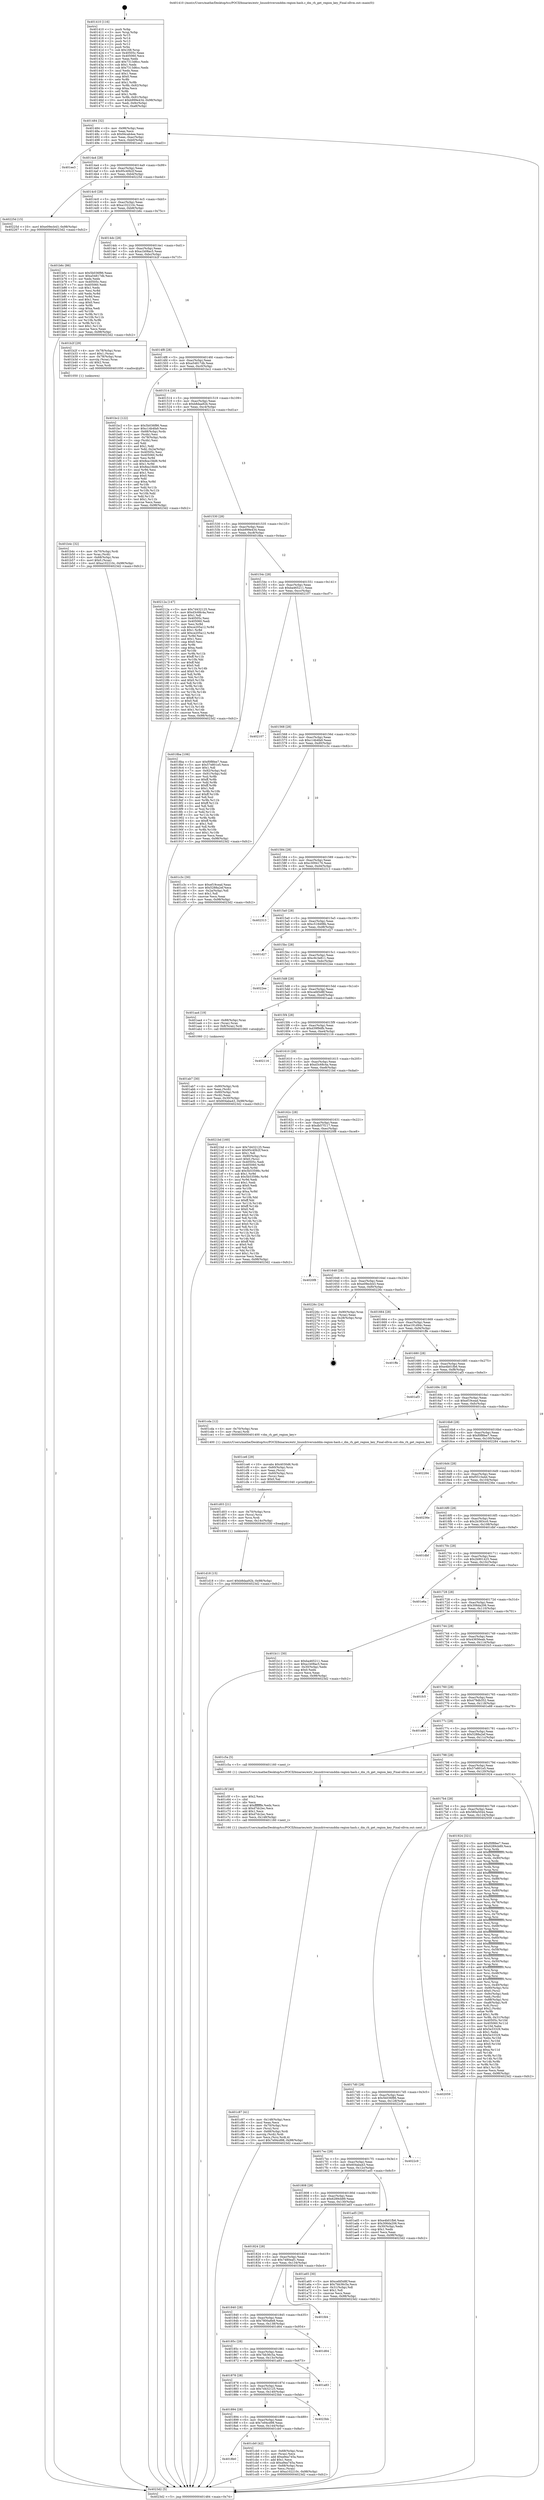 digraph "0x401410" {
  label = "0x401410 (/mnt/c/Users/mathe/Desktop/tcc/POCII/binaries/extr_linuxdriversmddm-region-hash.c_dm_rh_get_region_key_Final-ollvm.out::main(0))"
  labelloc = "t"
  node[shape=record]

  Entry [label="",width=0.3,height=0.3,shape=circle,fillcolor=black,style=filled]
  "0x401484" [label="{
     0x401484 [32]\l
     | [instrs]\l
     &nbsp;&nbsp;0x401484 \<+6\>: mov -0x98(%rbp),%eax\l
     &nbsp;&nbsp;0x40148a \<+2\>: mov %eax,%ecx\l
     &nbsp;&nbsp;0x40148c \<+6\>: sub $0x94cab4ee,%ecx\l
     &nbsp;&nbsp;0x401492 \<+6\>: mov %eax,-0xac(%rbp)\l
     &nbsp;&nbsp;0x401498 \<+6\>: mov %ecx,-0xb0(%rbp)\l
     &nbsp;&nbsp;0x40149e \<+6\>: je 0000000000401ee3 \<main+0xad3\>\l
  }"]
  "0x401ee3" [label="{
     0x401ee3\l
  }", style=dashed]
  "0x4014a4" [label="{
     0x4014a4 [28]\l
     | [instrs]\l
     &nbsp;&nbsp;0x4014a4 \<+5\>: jmp 00000000004014a9 \<main+0x99\>\l
     &nbsp;&nbsp;0x4014a9 \<+6\>: mov -0xac(%rbp),%eax\l
     &nbsp;&nbsp;0x4014af \<+5\>: sub $0x95c40b2f,%eax\l
     &nbsp;&nbsp;0x4014b4 \<+6\>: mov %eax,-0xb4(%rbp)\l
     &nbsp;&nbsp;0x4014ba \<+6\>: je 000000000040225d \<main+0xe4d\>\l
  }"]
  Exit [label="",width=0.3,height=0.3,shape=circle,fillcolor=black,style=filled,peripheries=2]
  "0x40225d" [label="{
     0x40225d [15]\l
     | [instrs]\l
     &nbsp;&nbsp;0x40225d \<+10\>: movl $0xe09ecb43,-0x98(%rbp)\l
     &nbsp;&nbsp;0x402267 \<+5\>: jmp 00000000004023d2 \<main+0xfc2\>\l
  }"]
  "0x4014c0" [label="{
     0x4014c0 [28]\l
     | [instrs]\l
     &nbsp;&nbsp;0x4014c0 \<+5\>: jmp 00000000004014c5 \<main+0xb5\>\l
     &nbsp;&nbsp;0x4014c5 \<+6\>: mov -0xac(%rbp),%eax\l
     &nbsp;&nbsp;0x4014cb \<+5\>: sub $0xa102210c,%eax\l
     &nbsp;&nbsp;0x4014d0 \<+6\>: mov %eax,-0xb8(%rbp)\l
     &nbsp;&nbsp;0x4014d6 \<+6\>: je 0000000000401b6c \<main+0x75c\>\l
  }"]
  "0x401d18" [label="{
     0x401d18 [15]\l
     | [instrs]\l
     &nbsp;&nbsp;0x401d18 \<+10\>: movl $0xb8daa92b,-0x98(%rbp)\l
     &nbsp;&nbsp;0x401d22 \<+5\>: jmp 00000000004023d2 \<main+0xfc2\>\l
  }"]
  "0x401b6c" [label="{
     0x401b6c [86]\l
     | [instrs]\l
     &nbsp;&nbsp;0x401b6c \<+5\>: mov $0x5b036f86,%eax\l
     &nbsp;&nbsp;0x401b71 \<+5\>: mov $0xa54817db,%ecx\l
     &nbsp;&nbsp;0x401b76 \<+2\>: xor %edx,%edx\l
     &nbsp;&nbsp;0x401b78 \<+7\>: mov 0x40505c,%esi\l
     &nbsp;&nbsp;0x401b7f \<+7\>: mov 0x405060,%edi\l
     &nbsp;&nbsp;0x401b86 \<+3\>: sub $0x1,%edx\l
     &nbsp;&nbsp;0x401b89 \<+3\>: mov %esi,%r8d\l
     &nbsp;&nbsp;0x401b8c \<+3\>: add %edx,%r8d\l
     &nbsp;&nbsp;0x401b8f \<+4\>: imul %r8d,%esi\l
     &nbsp;&nbsp;0x401b93 \<+3\>: and $0x1,%esi\l
     &nbsp;&nbsp;0x401b96 \<+3\>: cmp $0x0,%esi\l
     &nbsp;&nbsp;0x401b99 \<+4\>: sete %r9b\l
     &nbsp;&nbsp;0x401b9d \<+3\>: cmp $0xa,%edi\l
     &nbsp;&nbsp;0x401ba0 \<+4\>: setl %r10b\l
     &nbsp;&nbsp;0x401ba4 \<+3\>: mov %r9b,%r11b\l
     &nbsp;&nbsp;0x401ba7 \<+3\>: and %r10b,%r11b\l
     &nbsp;&nbsp;0x401baa \<+3\>: xor %r10b,%r9b\l
     &nbsp;&nbsp;0x401bad \<+3\>: or %r9b,%r11b\l
     &nbsp;&nbsp;0x401bb0 \<+4\>: test $0x1,%r11b\l
     &nbsp;&nbsp;0x401bb4 \<+3\>: cmovne %ecx,%eax\l
     &nbsp;&nbsp;0x401bb7 \<+6\>: mov %eax,-0x98(%rbp)\l
     &nbsp;&nbsp;0x401bbd \<+5\>: jmp 00000000004023d2 \<main+0xfc2\>\l
  }"]
  "0x4014dc" [label="{
     0x4014dc [28]\l
     | [instrs]\l
     &nbsp;&nbsp;0x4014dc \<+5\>: jmp 00000000004014e1 \<main+0xd1\>\l
     &nbsp;&nbsp;0x4014e1 \<+6\>: mov -0xac(%rbp),%eax\l
     &nbsp;&nbsp;0x4014e7 \<+5\>: sub $0xa1b08ac5,%eax\l
     &nbsp;&nbsp;0x4014ec \<+6\>: mov %eax,-0xbc(%rbp)\l
     &nbsp;&nbsp;0x4014f2 \<+6\>: je 0000000000401b2f \<main+0x71f\>\l
  }"]
  "0x401d03" [label="{
     0x401d03 [21]\l
     | [instrs]\l
     &nbsp;&nbsp;0x401d03 \<+4\>: mov -0x70(%rbp),%rcx\l
     &nbsp;&nbsp;0x401d07 \<+3\>: mov (%rcx),%rcx\l
     &nbsp;&nbsp;0x401d0a \<+3\>: mov %rcx,%rdi\l
     &nbsp;&nbsp;0x401d0d \<+6\>: mov %eax,-0x14c(%rbp)\l
     &nbsp;&nbsp;0x401d13 \<+5\>: call 0000000000401030 \<free@plt\>\l
     | [calls]\l
     &nbsp;&nbsp;0x401030 \{1\} (unknown)\l
  }"]
  "0x401b2f" [label="{
     0x401b2f [29]\l
     | [instrs]\l
     &nbsp;&nbsp;0x401b2f \<+4\>: mov -0x78(%rbp),%rax\l
     &nbsp;&nbsp;0x401b33 \<+6\>: movl $0x1,(%rax)\l
     &nbsp;&nbsp;0x401b39 \<+4\>: mov -0x78(%rbp),%rax\l
     &nbsp;&nbsp;0x401b3d \<+3\>: movslq (%rax),%rax\l
     &nbsp;&nbsp;0x401b40 \<+4\>: shl $0x2,%rax\l
     &nbsp;&nbsp;0x401b44 \<+3\>: mov %rax,%rdi\l
     &nbsp;&nbsp;0x401b47 \<+5\>: call 0000000000401050 \<malloc@plt\>\l
     | [calls]\l
     &nbsp;&nbsp;0x401050 \{1\} (unknown)\l
  }"]
  "0x4014f8" [label="{
     0x4014f8 [28]\l
     | [instrs]\l
     &nbsp;&nbsp;0x4014f8 \<+5\>: jmp 00000000004014fd \<main+0xed\>\l
     &nbsp;&nbsp;0x4014fd \<+6\>: mov -0xac(%rbp),%eax\l
     &nbsp;&nbsp;0x401503 \<+5\>: sub $0xa54817db,%eax\l
     &nbsp;&nbsp;0x401508 \<+6\>: mov %eax,-0xc0(%rbp)\l
     &nbsp;&nbsp;0x40150e \<+6\>: je 0000000000401bc2 \<main+0x7b2\>\l
  }"]
  "0x401ce6" [label="{
     0x401ce6 [29]\l
     | [instrs]\l
     &nbsp;&nbsp;0x401ce6 \<+10\>: movabs $0x4030d6,%rdi\l
     &nbsp;&nbsp;0x401cf0 \<+4\>: mov -0x60(%rbp),%rcx\l
     &nbsp;&nbsp;0x401cf4 \<+2\>: mov %eax,(%rcx)\l
     &nbsp;&nbsp;0x401cf6 \<+4\>: mov -0x60(%rbp),%rcx\l
     &nbsp;&nbsp;0x401cfa \<+2\>: mov (%rcx),%esi\l
     &nbsp;&nbsp;0x401cfc \<+2\>: mov $0x0,%al\l
     &nbsp;&nbsp;0x401cfe \<+5\>: call 0000000000401040 \<printf@plt\>\l
     | [calls]\l
     &nbsp;&nbsp;0x401040 \{1\} (unknown)\l
  }"]
  "0x401bc2" [label="{
     0x401bc2 [122]\l
     | [instrs]\l
     &nbsp;&nbsp;0x401bc2 \<+5\>: mov $0x5b036f86,%eax\l
     &nbsp;&nbsp;0x401bc7 \<+5\>: mov $0xc14b4fa9,%ecx\l
     &nbsp;&nbsp;0x401bcc \<+4\>: mov -0x68(%rbp),%rdx\l
     &nbsp;&nbsp;0x401bd0 \<+2\>: mov (%rdx),%esi\l
     &nbsp;&nbsp;0x401bd2 \<+4\>: mov -0x78(%rbp),%rdx\l
     &nbsp;&nbsp;0x401bd6 \<+2\>: cmp (%rdx),%esi\l
     &nbsp;&nbsp;0x401bd8 \<+4\>: setl %dil\l
     &nbsp;&nbsp;0x401bdc \<+4\>: and $0x1,%dil\l
     &nbsp;&nbsp;0x401be0 \<+4\>: mov %dil,-0x2a(%rbp)\l
     &nbsp;&nbsp;0x401be4 \<+7\>: mov 0x40505c,%esi\l
     &nbsp;&nbsp;0x401beb \<+8\>: mov 0x405060,%r8d\l
     &nbsp;&nbsp;0x401bf3 \<+3\>: mov %esi,%r9d\l
     &nbsp;&nbsp;0x401bf6 \<+7\>: add $0x8ea1fdd8,%r9d\l
     &nbsp;&nbsp;0x401bfd \<+4\>: sub $0x1,%r9d\l
     &nbsp;&nbsp;0x401c01 \<+7\>: sub $0x8ea1fdd8,%r9d\l
     &nbsp;&nbsp;0x401c08 \<+4\>: imul %r9d,%esi\l
     &nbsp;&nbsp;0x401c0c \<+3\>: and $0x1,%esi\l
     &nbsp;&nbsp;0x401c0f \<+3\>: cmp $0x0,%esi\l
     &nbsp;&nbsp;0x401c12 \<+4\>: sete %dil\l
     &nbsp;&nbsp;0x401c16 \<+4\>: cmp $0xa,%r8d\l
     &nbsp;&nbsp;0x401c1a \<+4\>: setl %r10b\l
     &nbsp;&nbsp;0x401c1e \<+3\>: mov %dil,%r11b\l
     &nbsp;&nbsp;0x401c21 \<+3\>: and %r10b,%r11b\l
     &nbsp;&nbsp;0x401c24 \<+3\>: xor %r10b,%dil\l
     &nbsp;&nbsp;0x401c27 \<+3\>: or %dil,%r11b\l
     &nbsp;&nbsp;0x401c2a \<+4\>: test $0x1,%r11b\l
     &nbsp;&nbsp;0x401c2e \<+3\>: cmovne %ecx,%eax\l
     &nbsp;&nbsp;0x401c31 \<+6\>: mov %eax,-0x98(%rbp)\l
     &nbsp;&nbsp;0x401c37 \<+5\>: jmp 00000000004023d2 \<main+0xfc2\>\l
  }"]
  "0x401514" [label="{
     0x401514 [28]\l
     | [instrs]\l
     &nbsp;&nbsp;0x401514 \<+5\>: jmp 0000000000401519 \<main+0x109\>\l
     &nbsp;&nbsp;0x401519 \<+6\>: mov -0xac(%rbp),%eax\l
     &nbsp;&nbsp;0x40151f \<+5\>: sub $0xb8daa92b,%eax\l
     &nbsp;&nbsp;0x401524 \<+6\>: mov %eax,-0xc4(%rbp)\l
     &nbsp;&nbsp;0x40152a \<+6\>: je 000000000040212a \<main+0xd1a\>\l
  }"]
  "0x4018b0" [label="{
     0x4018b0\l
  }", style=dashed]
  "0x40212a" [label="{
     0x40212a [147]\l
     | [instrs]\l
     &nbsp;&nbsp;0x40212a \<+5\>: mov $0x7d432125,%eax\l
     &nbsp;&nbsp;0x40212f \<+5\>: mov $0xd3c68c4a,%ecx\l
     &nbsp;&nbsp;0x402134 \<+2\>: mov $0x1,%dl\l
     &nbsp;&nbsp;0x402136 \<+7\>: mov 0x40505c,%esi\l
     &nbsp;&nbsp;0x40213d \<+7\>: mov 0x405060,%edi\l
     &nbsp;&nbsp;0x402144 \<+3\>: mov %esi,%r8d\l
     &nbsp;&nbsp;0x402147 \<+7\>: sub $0xce205a12,%r8d\l
     &nbsp;&nbsp;0x40214e \<+4\>: sub $0x1,%r8d\l
     &nbsp;&nbsp;0x402152 \<+7\>: add $0xce205a12,%r8d\l
     &nbsp;&nbsp;0x402159 \<+4\>: imul %r8d,%esi\l
     &nbsp;&nbsp;0x40215d \<+3\>: and $0x1,%esi\l
     &nbsp;&nbsp;0x402160 \<+3\>: cmp $0x0,%esi\l
     &nbsp;&nbsp;0x402163 \<+4\>: sete %r9b\l
     &nbsp;&nbsp;0x402167 \<+3\>: cmp $0xa,%edi\l
     &nbsp;&nbsp;0x40216a \<+4\>: setl %r10b\l
     &nbsp;&nbsp;0x40216e \<+3\>: mov %r9b,%r11b\l
     &nbsp;&nbsp;0x402171 \<+4\>: xor $0xff,%r11b\l
     &nbsp;&nbsp;0x402175 \<+3\>: mov %r10b,%bl\l
     &nbsp;&nbsp;0x402178 \<+3\>: xor $0xff,%bl\l
     &nbsp;&nbsp;0x40217b \<+3\>: xor $0x0,%dl\l
     &nbsp;&nbsp;0x40217e \<+3\>: mov %r11b,%r14b\l
     &nbsp;&nbsp;0x402181 \<+4\>: and $0x0,%r14b\l
     &nbsp;&nbsp;0x402185 \<+3\>: and %dl,%r9b\l
     &nbsp;&nbsp;0x402188 \<+3\>: mov %bl,%r15b\l
     &nbsp;&nbsp;0x40218b \<+4\>: and $0x0,%r15b\l
     &nbsp;&nbsp;0x40218f \<+3\>: and %dl,%r10b\l
     &nbsp;&nbsp;0x402192 \<+3\>: or %r9b,%r14b\l
     &nbsp;&nbsp;0x402195 \<+3\>: or %r10b,%r15b\l
     &nbsp;&nbsp;0x402198 \<+3\>: xor %r15b,%r14b\l
     &nbsp;&nbsp;0x40219b \<+3\>: or %bl,%r11b\l
     &nbsp;&nbsp;0x40219e \<+4\>: xor $0xff,%r11b\l
     &nbsp;&nbsp;0x4021a2 \<+3\>: or $0x0,%dl\l
     &nbsp;&nbsp;0x4021a5 \<+3\>: and %dl,%r11b\l
     &nbsp;&nbsp;0x4021a8 \<+3\>: or %r11b,%r14b\l
     &nbsp;&nbsp;0x4021ab \<+4\>: test $0x1,%r14b\l
     &nbsp;&nbsp;0x4021af \<+3\>: cmovne %ecx,%eax\l
     &nbsp;&nbsp;0x4021b2 \<+6\>: mov %eax,-0x98(%rbp)\l
     &nbsp;&nbsp;0x4021b8 \<+5\>: jmp 00000000004023d2 \<main+0xfc2\>\l
  }"]
  "0x401530" [label="{
     0x401530 [28]\l
     | [instrs]\l
     &nbsp;&nbsp;0x401530 \<+5\>: jmp 0000000000401535 \<main+0x125\>\l
     &nbsp;&nbsp;0x401535 \<+6\>: mov -0xac(%rbp),%eax\l
     &nbsp;&nbsp;0x40153b \<+5\>: sub $0xb999e434,%eax\l
     &nbsp;&nbsp;0x401540 \<+6\>: mov %eax,-0xc8(%rbp)\l
     &nbsp;&nbsp;0x401546 \<+6\>: je 00000000004018ba \<main+0x4aa\>\l
  }"]
  "0x401cb0" [label="{
     0x401cb0 [42]\l
     | [instrs]\l
     &nbsp;&nbsp;0x401cb0 \<+4\>: mov -0x68(%rbp),%rax\l
     &nbsp;&nbsp;0x401cb4 \<+2\>: mov (%rax),%ecx\l
     &nbsp;&nbsp;0x401cb6 \<+6\>: add $0xa9ea745a,%ecx\l
     &nbsp;&nbsp;0x401cbc \<+3\>: add $0x1,%ecx\l
     &nbsp;&nbsp;0x401cbf \<+6\>: sub $0xa9ea745a,%ecx\l
     &nbsp;&nbsp;0x401cc5 \<+4\>: mov -0x68(%rbp),%rax\l
     &nbsp;&nbsp;0x401cc9 \<+2\>: mov %ecx,(%rax)\l
     &nbsp;&nbsp;0x401ccb \<+10\>: movl $0xa102210c,-0x98(%rbp)\l
     &nbsp;&nbsp;0x401cd5 \<+5\>: jmp 00000000004023d2 \<main+0xfc2\>\l
  }"]
  "0x4018ba" [label="{
     0x4018ba [106]\l
     | [instrs]\l
     &nbsp;&nbsp;0x4018ba \<+5\>: mov $0xf0f8fee7,%eax\l
     &nbsp;&nbsp;0x4018bf \<+5\>: mov $0x57e801e5,%ecx\l
     &nbsp;&nbsp;0x4018c4 \<+2\>: mov $0x1,%dl\l
     &nbsp;&nbsp;0x4018c6 \<+7\>: mov -0x92(%rbp),%sil\l
     &nbsp;&nbsp;0x4018cd \<+7\>: mov -0x91(%rbp),%dil\l
     &nbsp;&nbsp;0x4018d4 \<+3\>: mov %sil,%r8b\l
     &nbsp;&nbsp;0x4018d7 \<+4\>: xor $0xff,%r8b\l
     &nbsp;&nbsp;0x4018db \<+3\>: mov %dil,%r9b\l
     &nbsp;&nbsp;0x4018de \<+4\>: xor $0xff,%r9b\l
     &nbsp;&nbsp;0x4018e2 \<+3\>: xor $0x1,%dl\l
     &nbsp;&nbsp;0x4018e5 \<+3\>: mov %r8b,%r10b\l
     &nbsp;&nbsp;0x4018e8 \<+4\>: and $0xff,%r10b\l
     &nbsp;&nbsp;0x4018ec \<+3\>: and %dl,%sil\l
     &nbsp;&nbsp;0x4018ef \<+3\>: mov %r9b,%r11b\l
     &nbsp;&nbsp;0x4018f2 \<+4\>: and $0xff,%r11b\l
     &nbsp;&nbsp;0x4018f6 \<+3\>: and %dl,%dil\l
     &nbsp;&nbsp;0x4018f9 \<+3\>: or %sil,%r10b\l
     &nbsp;&nbsp;0x4018fc \<+3\>: or %dil,%r11b\l
     &nbsp;&nbsp;0x4018ff \<+3\>: xor %r11b,%r10b\l
     &nbsp;&nbsp;0x401902 \<+3\>: or %r9b,%r8b\l
     &nbsp;&nbsp;0x401905 \<+4\>: xor $0xff,%r8b\l
     &nbsp;&nbsp;0x401909 \<+3\>: or $0x1,%dl\l
     &nbsp;&nbsp;0x40190c \<+3\>: and %dl,%r8b\l
     &nbsp;&nbsp;0x40190f \<+3\>: or %r8b,%r10b\l
     &nbsp;&nbsp;0x401912 \<+4\>: test $0x1,%r10b\l
     &nbsp;&nbsp;0x401916 \<+3\>: cmovne %ecx,%eax\l
     &nbsp;&nbsp;0x401919 \<+6\>: mov %eax,-0x98(%rbp)\l
     &nbsp;&nbsp;0x40191f \<+5\>: jmp 00000000004023d2 \<main+0xfc2\>\l
  }"]
  "0x40154c" [label="{
     0x40154c [28]\l
     | [instrs]\l
     &nbsp;&nbsp;0x40154c \<+5\>: jmp 0000000000401551 \<main+0x141\>\l
     &nbsp;&nbsp;0x401551 \<+6\>: mov -0xac(%rbp),%eax\l
     &nbsp;&nbsp;0x401557 \<+5\>: sub $0xba465211,%eax\l
     &nbsp;&nbsp;0x40155c \<+6\>: mov %eax,-0xcc(%rbp)\l
     &nbsp;&nbsp;0x401562 \<+6\>: je 0000000000402107 \<main+0xcf7\>\l
  }"]
  "0x4023d2" [label="{
     0x4023d2 [5]\l
     | [instrs]\l
     &nbsp;&nbsp;0x4023d2 \<+5\>: jmp 0000000000401484 \<main+0x74\>\l
  }"]
  "0x401410" [label="{
     0x401410 [116]\l
     | [instrs]\l
     &nbsp;&nbsp;0x401410 \<+1\>: push %rbp\l
     &nbsp;&nbsp;0x401411 \<+3\>: mov %rsp,%rbp\l
     &nbsp;&nbsp;0x401414 \<+2\>: push %r15\l
     &nbsp;&nbsp;0x401416 \<+2\>: push %r14\l
     &nbsp;&nbsp;0x401418 \<+2\>: push %r13\l
     &nbsp;&nbsp;0x40141a \<+2\>: push %r12\l
     &nbsp;&nbsp;0x40141c \<+1\>: push %rbx\l
     &nbsp;&nbsp;0x40141d \<+7\>: sub $0x168,%rsp\l
     &nbsp;&nbsp;0x401424 \<+7\>: mov 0x40505c,%eax\l
     &nbsp;&nbsp;0x40142b \<+7\>: mov 0x405060,%ecx\l
     &nbsp;&nbsp;0x401432 \<+2\>: mov %eax,%edx\l
     &nbsp;&nbsp;0x401434 \<+6\>: add $0x7313d6cc,%edx\l
     &nbsp;&nbsp;0x40143a \<+3\>: sub $0x1,%edx\l
     &nbsp;&nbsp;0x40143d \<+6\>: sub $0x7313d6cc,%edx\l
     &nbsp;&nbsp;0x401443 \<+3\>: imul %edx,%eax\l
     &nbsp;&nbsp;0x401446 \<+3\>: and $0x1,%eax\l
     &nbsp;&nbsp;0x401449 \<+3\>: cmp $0x0,%eax\l
     &nbsp;&nbsp;0x40144c \<+4\>: sete %r8b\l
     &nbsp;&nbsp;0x401450 \<+4\>: and $0x1,%r8b\l
     &nbsp;&nbsp;0x401454 \<+7\>: mov %r8b,-0x92(%rbp)\l
     &nbsp;&nbsp;0x40145b \<+3\>: cmp $0xa,%ecx\l
     &nbsp;&nbsp;0x40145e \<+4\>: setl %r8b\l
     &nbsp;&nbsp;0x401462 \<+4\>: and $0x1,%r8b\l
     &nbsp;&nbsp;0x401466 \<+7\>: mov %r8b,-0x91(%rbp)\l
     &nbsp;&nbsp;0x40146d \<+10\>: movl $0xb999e434,-0x98(%rbp)\l
     &nbsp;&nbsp;0x401477 \<+6\>: mov %edi,-0x9c(%rbp)\l
     &nbsp;&nbsp;0x40147d \<+7\>: mov %rsi,-0xa8(%rbp)\l
  }"]
  "0x401894" [label="{
     0x401894 [28]\l
     | [instrs]\l
     &nbsp;&nbsp;0x401894 \<+5\>: jmp 0000000000401899 \<main+0x489\>\l
     &nbsp;&nbsp;0x401899 \<+6\>: mov -0xac(%rbp),%eax\l
     &nbsp;&nbsp;0x40189f \<+5\>: sub $0x7e94cd98,%eax\l
     &nbsp;&nbsp;0x4018a4 \<+6\>: mov %eax,-0x144(%rbp)\l
     &nbsp;&nbsp;0x4018aa \<+6\>: je 0000000000401cb0 \<main+0x8a0\>\l
  }"]
  "0x402107" [label="{
     0x402107\l
  }", style=dashed]
  "0x401568" [label="{
     0x401568 [28]\l
     | [instrs]\l
     &nbsp;&nbsp;0x401568 \<+5\>: jmp 000000000040156d \<main+0x15d\>\l
     &nbsp;&nbsp;0x40156d \<+6\>: mov -0xac(%rbp),%eax\l
     &nbsp;&nbsp;0x401573 \<+5\>: sub $0xc14b4fa9,%eax\l
     &nbsp;&nbsp;0x401578 \<+6\>: mov %eax,-0xd0(%rbp)\l
     &nbsp;&nbsp;0x40157e \<+6\>: je 0000000000401c3c \<main+0x82c\>\l
  }"]
  "0x4023bb" [label="{
     0x4023bb\l
  }", style=dashed]
  "0x401c3c" [label="{
     0x401c3c [30]\l
     | [instrs]\l
     &nbsp;&nbsp;0x401c3c \<+5\>: mov $0xef19cead,%eax\l
     &nbsp;&nbsp;0x401c41 \<+5\>: mov $0x5288a2ef,%ecx\l
     &nbsp;&nbsp;0x401c46 \<+3\>: mov -0x2a(%rbp),%dl\l
     &nbsp;&nbsp;0x401c49 \<+3\>: test $0x1,%dl\l
     &nbsp;&nbsp;0x401c4c \<+3\>: cmovne %ecx,%eax\l
     &nbsp;&nbsp;0x401c4f \<+6\>: mov %eax,-0x98(%rbp)\l
     &nbsp;&nbsp;0x401c55 \<+5\>: jmp 00000000004023d2 \<main+0xfc2\>\l
  }"]
  "0x401584" [label="{
     0x401584 [28]\l
     | [instrs]\l
     &nbsp;&nbsp;0x401584 \<+5\>: jmp 0000000000401589 \<main+0x179\>\l
     &nbsp;&nbsp;0x401589 \<+6\>: mov -0xac(%rbp),%eax\l
     &nbsp;&nbsp;0x40158f \<+5\>: sub $0xc3094176,%eax\l
     &nbsp;&nbsp;0x401594 \<+6\>: mov %eax,-0xd4(%rbp)\l
     &nbsp;&nbsp;0x40159a \<+6\>: je 0000000000402313 \<main+0xf03\>\l
  }"]
  "0x401878" [label="{
     0x401878 [28]\l
     | [instrs]\l
     &nbsp;&nbsp;0x401878 \<+5\>: jmp 000000000040187d \<main+0x46d\>\l
     &nbsp;&nbsp;0x40187d \<+6\>: mov -0xac(%rbp),%eax\l
     &nbsp;&nbsp;0x401883 \<+5\>: sub $0x7d432125,%eax\l
     &nbsp;&nbsp;0x401888 \<+6\>: mov %eax,-0x140(%rbp)\l
     &nbsp;&nbsp;0x40188e \<+6\>: je 00000000004023bb \<main+0xfab\>\l
  }"]
  "0x402313" [label="{
     0x402313\l
  }", style=dashed]
  "0x4015a0" [label="{
     0x4015a0 [28]\l
     | [instrs]\l
     &nbsp;&nbsp;0x4015a0 \<+5\>: jmp 00000000004015a5 \<main+0x195\>\l
     &nbsp;&nbsp;0x4015a5 \<+6\>: mov -0xac(%rbp),%eax\l
     &nbsp;&nbsp;0x4015ab \<+5\>: sub $0xc518498b,%eax\l
     &nbsp;&nbsp;0x4015b0 \<+6\>: mov %eax,-0xd8(%rbp)\l
     &nbsp;&nbsp;0x4015b6 \<+6\>: je 0000000000401d27 \<main+0x917\>\l
  }"]
  "0x401a83" [label="{
     0x401a83\l
  }", style=dashed]
  "0x401d27" [label="{
     0x401d27\l
  }", style=dashed]
  "0x4015bc" [label="{
     0x4015bc [28]\l
     | [instrs]\l
     &nbsp;&nbsp;0x4015bc \<+5\>: jmp 00000000004015c1 \<main+0x1b1\>\l
     &nbsp;&nbsp;0x4015c1 \<+6\>: mov -0xac(%rbp),%eax\l
     &nbsp;&nbsp;0x4015c7 \<+5\>: sub $0xc9c3e811,%eax\l
     &nbsp;&nbsp;0x4015cc \<+6\>: mov %eax,-0xdc(%rbp)\l
     &nbsp;&nbsp;0x4015d2 \<+6\>: je 00000000004022ee \<main+0xede\>\l
  }"]
  "0x40185c" [label="{
     0x40185c [28]\l
     | [instrs]\l
     &nbsp;&nbsp;0x40185c \<+5\>: jmp 0000000000401861 \<main+0x451\>\l
     &nbsp;&nbsp;0x401861 \<+6\>: mov -0xac(%rbp),%eax\l
     &nbsp;&nbsp;0x401867 \<+5\>: sub $0x7bb36c5a,%eax\l
     &nbsp;&nbsp;0x40186c \<+6\>: mov %eax,-0x13c(%rbp)\l
     &nbsp;&nbsp;0x401872 \<+6\>: je 0000000000401a83 \<main+0x673\>\l
  }"]
  "0x4022ee" [label="{
     0x4022ee\l
  }", style=dashed]
  "0x4015d8" [label="{
     0x4015d8 [28]\l
     | [instrs]\l
     &nbsp;&nbsp;0x4015d8 \<+5\>: jmp 00000000004015dd \<main+0x1cd\>\l
     &nbsp;&nbsp;0x4015dd \<+6\>: mov -0xac(%rbp),%eax\l
     &nbsp;&nbsp;0x4015e3 \<+5\>: sub $0xcefd5d8f,%eax\l
     &nbsp;&nbsp;0x4015e8 \<+6\>: mov %eax,-0xe0(%rbp)\l
     &nbsp;&nbsp;0x4015ee \<+6\>: je 0000000000401aa4 \<main+0x694\>\l
  }"]
  "0x401d64" [label="{
     0x401d64\l
  }", style=dashed]
  "0x401aa4" [label="{
     0x401aa4 [19]\l
     | [instrs]\l
     &nbsp;&nbsp;0x401aa4 \<+7\>: mov -0x88(%rbp),%rax\l
     &nbsp;&nbsp;0x401aab \<+3\>: mov (%rax),%rax\l
     &nbsp;&nbsp;0x401aae \<+4\>: mov 0x8(%rax),%rdi\l
     &nbsp;&nbsp;0x401ab2 \<+5\>: call 0000000000401060 \<atoi@plt\>\l
     | [calls]\l
     &nbsp;&nbsp;0x401060 \{1\} (unknown)\l
  }"]
  "0x4015f4" [label="{
     0x4015f4 [28]\l
     | [instrs]\l
     &nbsp;&nbsp;0x4015f4 \<+5\>: jmp 00000000004015f9 \<main+0x1e9\>\l
     &nbsp;&nbsp;0x4015f9 \<+6\>: mov -0xac(%rbp),%eax\l
     &nbsp;&nbsp;0x4015ff \<+5\>: sub $0xd39f9dfb,%eax\l
     &nbsp;&nbsp;0x401604 \<+6\>: mov %eax,-0xe4(%rbp)\l
     &nbsp;&nbsp;0x40160a \<+6\>: je 0000000000402116 \<main+0xd06\>\l
  }"]
  "0x401840" [label="{
     0x401840 [28]\l
     | [instrs]\l
     &nbsp;&nbsp;0x401840 \<+5\>: jmp 0000000000401845 \<main+0x435\>\l
     &nbsp;&nbsp;0x401845 \<+6\>: mov -0xac(%rbp),%eax\l
     &nbsp;&nbsp;0x40184b \<+5\>: sub $0x7800a8e8,%eax\l
     &nbsp;&nbsp;0x401850 \<+6\>: mov %eax,-0x138(%rbp)\l
     &nbsp;&nbsp;0x401856 \<+6\>: je 0000000000401d64 \<main+0x954\>\l
  }"]
  "0x402116" [label="{
     0x402116\l
  }", style=dashed]
  "0x401610" [label="{
     0x401610 [28]\l
     | [instrs]\l
     &nbsp;&nbsp;0x401610 \<+5\>: jmp 0000000000401615 \<main+0x205\>\l
     &nbsp;&nbsp;0x401615 \<+6\>: mov -0xac(%rbp),%eax\l
     &nbsp;&nbsp;0x40161b \<+5\>: sub $0xd3c68c4a,%eax\l
     &nbsp;&nbsp;0x401620 \<+6\>: mov %eax,-0xe8(%rbp)\l
     &nbsp;&nbsp;0x401626 \<+6\>: je 00000000004021bd \<main+0xdad\>\l
  }"]
  "0x401fd4" [label="{
     0x401fd4\l
  }", style=dashed]
  "0x4021bd" [label="{
     0x4021bd [160]\l
     | [instrs]\l
     &nbsp;&nbsp;0x4021bd \<+5\>: mov $0x7d432125,%eax\l
     &nbsp;&nbsp;0x4021c2 \<+5\>: mov $0x95c40b2f,%ecx\l
     &nbsp;&nbsp;0x4021c7 \<+2\>: mov $0x1,%dl\l
     &nbsp;&nbsp;0x4021c9 \<+7\>: mov -0x90(%rbp),%rsi\l
     &nbsp;&nbsp;0x4021d0 \<+6\>: movl $0x0,(%rsi)\l
     &nbsp;&nbsp;0x4021d6 \<+7\>: mov 0x40505c,%edi\l
     &nbsp;&nbsp;0x4021dd \<+8\>: mov 0x405060,%r8d\l
     &nbsp;&nbsp;0x4021e5 \<+3\>: mov %edi,%r9d\l
     &nbsp;&nbsp;0x4021e8 \<+7\>: add $0x5b53598c,%r9d\l
     &nbsp;&nbsp;0x4021ef \<+4\>: sub $0x1,%r9d\l
     &nbsp;&nbsp;0x4021f3 \<+7\>: sub $0x5b53598c,%r9d\l
     &nbsp;&nbsp;0x4021fa \<+4\>: imul %r9d,%edi\l
     &nbsp;&nbsp;0x4021fe \<+3\>: and $0x1,%edi\l
     &nbsp;&nbsp;0x402201 \<+3\>: cmp $0x0,%edi\l
     &nbsp;&nbsp;0x402204 \<+4\>: sete %r10b\l
     &nbsp;&nbsp;0x402208 \<+4\>: cmp $0xa,%r8d\l
     &nbsp;&nbsp;0x40220c \<+4\>: setl %r11b\l
     &nbsp;&nbsp;0x402210 \<+3\>: mov %r10b,%bl\l
     &nbsp;&nbsp;0x402213 \<+3\>: xor $0xff,%bl\l
     &nbsp;&nbsp;0x402216 \<+3\>: mov %r11b,%r14b\l
     &nbsp;&nbsp;0x402219 \<+4\>: xor $0xff,%r14b\l
     &nbsp;&nbsp;0x40221d \<+3\>: xor $0x0,%dl\l
     &nbsp;&nbsp;0x402220 \<+3\>: mov %bl,%r15b\l
     &nbsp;&nbsp;0x402223 \<+4\>: and $0x0,%r15b\l
     &nbsp;&nbsp;0x402227 \<+3\>: and %dl,%r10b\l
     &nbsp;&nbsp;0x40222a \<+3\>: mov %r14b,%r12b\l
     &nbsp;&nbsp;0x40222d \<+4\>: and $0x0,%r12b\l
     &nbsp;&nbsp;0x402231 \<+3\>: and %dl,%r11b\l
     &nbsp;&nbsp;0x402234 \<+3\>: or %r10b,%r15b\l
     &nbsp;&nbsp;0x402237 \<+3\>: or %r11b,%r12b\l
     &nbsp;&nbsp;0x40223a \<+3\>: xor %r12b,%r15b\l
     &nbsp;&nbsp;0x40223d \<+3\>: or %r14b,%bl\l
     &nbsp;&nbsp;0x402240 \<+3\>: xor $0xff,%bl\l
     &nbsp;&nbsp;0x402243 \<+3\>: or $0x0,%dl\l
     &nbsp;&nbsp;0x402246 \<+2\>: and %dl,%bl\l
     &nbsp;&nbsp;0x402248 \<+3\>: or %bl,%r15b\l
     &nbsp;&nbsp;0x40224b \<+4\>: test $0x1,%r15b\l
     &nbsp;&nbsp;0x40224f \<+3\>: cmovne %ecx,%eax\l
     &nbsp;&nbsp;0x402252 \<+6\>: mov %eax,-0x98(%rbp)\l
     &nbsp;&nbsp;0x402258 \<+5\>: jmp 00000000004023d2 \<main+0xfc2\>\l
  }"]
  "0x40162c" [label="{
     0x40162c [28]\l
     | [instrs]\l
     &nbsp;&nbsp;0x40162c \<+5\>: jmp 0000000000401631 \<main+0x221\>\l
     &nbsp;&nbsp;0x401631 \<+6\>: mov -0xac(%rbp),%eax\l
     &nbsp;&nbsp;0x401637 \<+5\>: sub $0xdb57f117,%eax\l
     &nbsp;&nbsp;0x40163c \<+6\>: mov %eax,-0xec(%rbp)\l
     &nbsp;&nbsp;0x401642 \<+6\>: je 00000000004020f8 \<main+0xce8\>\l
  }"]
  "0x401c87" [label="{
     0x401c87 [41]\l
     | [instrs]\l
     &nbsp;&nbsp;0x401c87 \<+6\>: mov -0x148(%rbp),%ecx\l
     &nbsp;&nbsp;0x401c8d \<+3\>: imul %eax,%ecx\l
     &nbsp;&nbsp;0x401c90 \<+4\>: mov -0x70(%rbp),%rsi\l
     &nbsp;&nbsp;0x401c94 \<+3\>: mov (%rsi),%rsi\l
     &nbsp;&nbsp;0x401c97 \<+4\>: mov -0x68(%rbp),%rdi\l
     &nbsp;&nbsp;0x401c9b \<+3\>: movslq (%rdi),%rdi\l
     &nbsp;&nbsp;0x401c9e \<+3\>: mov %ecx,(%rsi,%rdi,4)\l
     &nbsp;&nbsp;0x401ca1 \<+10\>: movl $0x7e94cd98,-0x98(%rbp)\l
     &nbsp;&nbsp;0x401cab \<+5\>: jmp 00000000004023d2 \<main+0xfc2\>\l
  }"]
  "0x4020f8" [label="{
     0x4020f8\l
  }", style=dashed]
  "0x401648" [label="{
     0x401648 [28]\l
     | [instrs]\l
     &nbsp;&nbsp;0x401648 \<+5\>: jmp 000000000040164d \<main+0x23d\>\l
     &nbsp;&nbsp;0x40164d \<+6\>: mov -0xac(%rbp),%eax\l
     &nbsp;&nbsp;0x401653 \<+5\>: sub $0xe09ecb43,%eax\l
     &nbsp;&nbsp;0x401658 \<+6\>: mov %eax,-0xf0(%rbp)\l
     &nbsp;&nbsp;0x40165e \<+6\>: je 000000000040226c \<main+0xe5c\>\l
  }"]
  "0x401c5f" [label="{
     0x401c5f [40]\l
     | [instrs]\l
     &nbsp;&nbsp;0x401c5f \<+5\>: mov $0x2,%ecx\l
     &nbsp;&nbsp;0x401c64 \<+1\>: cltd\l
     &nbsp;&nbsp;0x401c65 \<+2\>: idiv %ecx\l
     &nbsp;&nbsp;0x401c67 \<+6\>: imul $0xfffffffe,%edx,%ecx\l
     &nbsp;&nbsp;0x401c6d \<+6\>: sub $0xd7dc2ec,%ecx\l
     &nbsp;&nbsp;0x401c73 \<+3\>: add $0x1,%ecx\l
     &nbsp;&nbsp;0x401c76 \<+6\>: add $0xd7dc2ec,%ecx\l
     &nbsp;&nbsp;0x401c7c \<+6\>: mov %ecx,-0x148(%rbp)\l
     &nbsp;&nbsp;0x401c82 \<+5\>: call 0000000000401160 \<next_i\>\l
     | [calls]\l
     &nbsp;&nbsp;0x401160 \{1\} (/mnt/c/Users/mathe/Desktop/tcc/POCII/binaries/extr_linuxdriversmddm-region-hash.c_dm_rh_get_region_key_Final-ollvm.out::next_i)\l
  }"]
  "0x40226c" [label="{
     0x40226c [24]\l
     | [instrs]\l
     &nbsp;&nbsp;0x40226c \<+7\>: mov -0x90(%rbp),%rax\l
     &nbsp;&nbsp;0x402273 \<+2\>: mov (%rax),%eax\l
     &nbsp;&nbsp;0x402275 \<+4\>: lea -0x28(%rbp),%rsp\l
     &nbsp;&nbsp;0x402279 \<+1\>: pop %rbx\l
     &nbsp;&nbsp;0x40227a \<+2\>: pop %r12\l
     &nbsp;&nbsp;0x40227c \<+2\>: pop %r13\l
     &nbsp;&nbsp;0x40227e \<+2\>: pop %r14\l
     &nbsp;&nbsp;0x402280 \<+2\>: pop %r15\l
     &nbsp;&nbsp;0x402282 \<+1\>: pop %rbp\l
     &nbsp;&nbsp;0x402283 \<+1\>: ret\l
  }"]
  "0x401664" [label="{
     0x401664 [28]\l
     | [instrs]\l
     &nbsp;&nbsp;0x401664 \<+5\>: jmp 0000000000401669 \<main+0x259\>\l
     &nbsp;&nbsp;0x401669 \<+6\>: mov -0xac(%rbp),%eax\l
     &nbsp;&nbsp;0x40166f \<+5\>: sub $0xe191d94c,%eax\l
     &nbsp;&nbsp;0x401674 \<+6\>: mov %eax,-0xf4(%rbp)\l
     &nbsp;&nbsp;0x40167a \<+6\>: je 0000000000401ffe \<main+0xbee\>\l
  }"]
  "0x401b4c" [label="{
     0x401b4c [32]\l
     | [instrs]\l
     &nbsp;&nbsp;0x401b4c \<+4\>: mov -0x70(%rbp),%rdi\l
     &nbsp;&nbsp;0x401b50 \<+3\>: mov %rax,(%rdi)\l
     &nbsp;&nbsp;0x401b53 \<+4\>: mov -0x68(%rbp),%rax\l
     &nbsp;&nbsp;0x401b57 \<+6\>: movl $0x0,(%rax)\l
     &nbsp;&nbsp;0x401b5d \<+10\>: movl $0xa102210c,-0x98(%rbp)\l
     &nbsp;&nbsp;0x401b67 \<+5\>: jmp 00000000004023d2 \<main+0xfc2\>\l
  }"]
  "0x401ffe" [label="{
     0x401ffe\l
  }", style=dashed]
  "0x401680" [label="{
     0x401680 [28]\l
     | [instrs]\l
     &nbsp;&nbsp;0x401680 \<+5\>: jmp 0000000000401685 \<main+0x275\>\l
     &nbsp;&nbsp;0x401685 \<+6\>: mov -0xac(%rbp),%eax\l
     &nbsp;&nbsp;0x40168b \<+5\>: sub $0xe4b01fb6,%eax\l
     &nbsp;&nbsp;0x401690 \<+6\>: mov %eax,-0xf8(%rbp)\l
     &nbsp;&nbsp;0x401696 \<+6\>: je 0000000000401af3 \<main+0x6e3\>\l
  }"]
  "0x401ab7" [label="{
     0x401ab7 [30]\l
     | [instrs]\l
     &nbsp;&nbsp;0x401ab7 \<+4\>: mov -0x80(%rbp),%rdi\l
     &nbsp;&nbsp;0x401abb \<+2\>: mov %eax,(%rdi)\l
     &nbsp;&nbsp;0x401abd \<+4\>: mov -0x80(%rbp),%rdi\l
     &nbsp;&nbsp;0x401ac1 \<+2\>: mov (%rdi),%eax\l
     &nbsp;&nbsp;0x401ac3 \<+3\>: mov %eax,-0x30(%rbp)\l
     &nbsp;&nbsp;0x401ac6 \<+10\>: movl $0x604aba43,-0x98(%rbp)\l
     &nbsp;&nbsp;0x401ad0 \<+5\>: jmp 00000000004023d2 \<main+0xfc2\>\l
  }"]
  "0x401af3" [label="{
     0x401af3\l
  }", style=dashed]
  "0x40169c" [label="{
     0x40169c [28]\l
     | [instrs]\l
     &nbsp;&nbsp;0x40169c \<+5\>: jmp 00000000004016a1 \<main+0x291\>\l
     &nbsp;&nbsp;0x4016a1 \<+6\>: mov -0xac(%rbp),%eax\l
     &nbsp;&nbsp;0x4016a7 \<+5\>: sub $0xef19cead,%eax\l
     &nbsp;&nbsp;0x4016ac \<+6\>: mov %eax,-0xfc(%rbp)\l
     &nbsp;&nbsp;0x4016b2 \<+6\>: je 0000000000401cda \<main+0x8ca\>\l
  }"]
  "0x401824" [label="{
     0x401824 [28]\l
     | [instrs]\l
     &nbsp;&nbsp;0x401824 \<+5\>: jmp 0000000000401829 \<main+0x419\>\l
     &nbsp;&nbsp;0x401829 \<+6\>: mov -0xac(%rbp),%eax\l
     &nbsp;&nbsp;0x40182f \<+5\>: sub $0x7480eaf1,%eax\l
     &nbsp;&nbsp;0x401834 \<+6\>: mov %eax,-0x134(%rbp)\l
     &nbsp;&nbsp;0x40183a \<+6\>: je 0000000000401fd4 \<main+0xbc4\>\l
  }"]
  "0x401cda" [label="{
     0x401cda [12]\l
     | [instrs]\l
     &nbsp;&nbsp;0x401cda \<+4\>: mov -0x70(%rbp),%rax\l
     &nbsp;&nbsp;0x401cde \<+3\>: mov (%rax),%rdi\l
     &nbsp;&nbsp;0x401ce1 \<+5\>: call 0000000000401400 \<dm_rh_get_region_key\>\l
     | [calls]\l
     &nbsp;&nbsp;0x401400 \{1\} (/mnt/c/Users/mathe/Desktop/tcc/POCII/binaries/extr_linuxdriversmddm-region-hash.c_dm_rh_get_region_key_Final-ollvm.out::dm_rh_get_region_key)\l
  }"]
  "0x4016b8" [label="{
     0x4016b8 [28]\l
     | [instrs]\l
     &nbsp;&nbsp;0x4016b8 \<+5\>: jmp 00000000004016bd \<main+0x2ad\>\l
     &nbsp;&nbsp;0x4016bd \<+6\>: mov -0xac(%rbp),%eax\l
     &nbsp;&nbsp;0x4016c3 \<+5\>: sub $0xf0f8fee7,%eax\l
     &nbsp;&nbsp;0x4016c8 \<+6\>: mov %eax,-0x100(%rbp)\l
     &nbsp;&nbsp;0x4016ce \<+6\>: je 0000000000402284 \<main+0xe74\>\l
  }"]
  "0x401a65" [label="{
     0x401a65 [30]\l
     | [instrs]\l
     &nbsp;&nbsp;0x401a65 \<+5\>: mov $0xcefd5d8f,%eax\l
     &nbsp;&nbsp;0x401a6a \<+5\>: mov $0x7bb36c5a,%ecx\l
     &nbsp;&nbsp;0x401a6f \<+3\>: mov -0x31(%rbp),%dl\l
     &nbsp;&nbsp;0x401a72 \<+3\>: test $0x1,%dl\l
     &nbsp;&nbsp;0x401a75 \<+3\>: cmovne %ecx,%eax\l
     &nbsp;&nbsp;0x401a78 \<+6\>: mov %eax,-0x98(%rbp)\l
     &nbsp;&nbsp;0x401a7e \<+5\>: jmp 00000000004023d2 \<main+0xfc2\>\l
  }"]
  "0x402284" [label="{
     0x402284\l
  }", style=dashed]
  "0x4016d4" [label="{
     0x4016d4 [28]\l
     | [instrs]\l
     &nbsp;&nbsp;0x4016d4 \<+5\>: jmp 00000000004016d9 \<main+0x2c9\>\l
     &nbsp;&nbsp;0x4016d9 \<+6\>: mov -0xac(%rbp),%eax\l
     &nbsp;&nbsp;0x4016df \<+5\>: sub $0xf5510a4d,%eax\l
     &nbsp;&nbsp;0x4016e4 \<+6\>: mov %eax,-0x104(%rbp)\l
     &nbsp;&nbsp;0x4016ea \<+6\>: je 000000000040236e \<main+0xf5e\>\l
  }"]
  "0x401808" [label="{
     0x401808 [28]\l
     | [instrs]\l
     &nbsp;&nbsp;0x401808 \<+5\>: jmp 000000000040180d \<main+0x3fd\>\l
     &nbsp;&nbsp;0x40180d \<+6\>: mov -0xac(%rbp),%eax\l
     &nbsp;&nbsp;0x401813 \<+5\>: sub $0x6289cb89,%eax\l
     &nbsp;&nbsp;0x401818 \<+6\>: mov %eax,-0x130(%rbp)\l
     &nbsp;&nbsp;0x40181e \<+6\>: je 0000000000401a65 \<main+0x655\>\l
  }"]
  "0x40236e" [label="{
     0x40236e\l
  }", style=dashed]
  "0x4016f0" [label="{
     0x4016f0 [28]\l
     | [instrs]\l
     &nbsp;&nbsp;0x4016f0 \<+5\>: jmp 00000000004016f5 \<main+0x2e5\>\l
     &nbsp;&nbsp;0x4016f5 \<+6\>: mov -0xac(%rbp),%eax\l
     &nbsp;&nbsp;0x4016fb \<+5\>: sub $0x2b383cc0,%eax\l
     &nbsp;&nbsp;0x401700 \<+6\>: mov %eax,-0x108(%rbp)\l
     &nbsp;&nbsp;0x401706 \<+6\>: je 0000000000401dbf \<main+0x9af\>\l
  }"]
  "0x401ad5" [label="{
     0x401ad5 [30]\l
     | [instrs]\l
     &nbsp;&nbsp;0x401ad5 \<+5\>: mov $0xe4b01fb6,%eax\l
     &nbsp;&nbsp;0x401ada \<+5\>: mov $0x306da206,%ecx\l
     &nbsp;&nbsp;0x401adf \<+3\>: mov -0x30(%rbp),%edx\l
     &nbsp;&nbsp;0x401ae2 \<+3\>: cmp $0x1,%edx\l
     &nbsp;&nbsp;0x401ae5 \<+3\>: cmovl %ecx,%eax\l
     &nbsp;&nbsp;0x401ae8 \<+6\>: mov %eax,-0x98(%rbp)\l
     &nbsp;&nbsp;0x401aee \<+5\>: jmp 00000000004023d2 \<main+0xfc2\>\l
  }"]
  "0x401dbf" [label="{
     0x401dbf\l
  }", style=dashed]
  "0x40170c" [label="{
     0x40170c [28]\l
     | [instrs]\l
     &nbsp;&nbsp;0x40170c \<+5\>: jmp 0000000000401711 \<main+0x301\>\l
     &nbsp;&nbsp;0x401711 \<+6\>: mov -0xac(%rbp),%eax\l
     &nbsp;&nbsp;0x401717 \<+5\>: sub $0x2b901425,%eax\l
     &nbsp;&nbsp;0x40171c \<+6\>: mov %eax,-0x10c(%rbp)\l
     &nbsp;&nbsp;0x401722 \<+6\>: je 0000000000401e6a \<main+0xa5a\>\l
  }"]
  "0x4017ec" [label="{
     0x4017ec [28]\l
     | [instrs]\l
     &nbsp;&nbsp;0x4017ec \<+5\>: jmp 00000000004017f1 \<main+0x3e1\>\l
     &nbsp;&nbsp;0x4017f1 \<+6\>: mov -0xac(%rbp),%eax\l
     &nbsp;&nbsp;0x4017f7 \<+5\>: sub $0x604aba43,%eax\l
     &nbsp;&nbsp;0x4017fc \<+6\>: mov %eax,-0x12c(%rbp)\l
     &nbsp;&nbsp;0x401802 \<+6\>: je 0000000000401ad5 \<main+0x6c5\>\l
  }"]
  "0x401e6a" [label="{
     0x401e6a\l
  }", style=dashed]
  "0x401728" [label="{
     0x401728 [28]\l
     | [instrs]\l
     &nbsp;&nbsp;0x401728 \<+5\>: jmp 000000000040172d \<main+0x31d\>\l
     &nbsp;&nbsp;0x40172d \<+6\>: mov -0xac(%rbp),%eax\l
     &nbsp;&nbsp;0x401733 \<+5\>: sub $0x306da206,%eax\l
     &nbsp;&nbsp;0x401738 \<+6\>: mov %eax,-0x110(%rbp)\l
     &nbsp;&nbsp;0x40173e \<+6\>: je 0000000000401b11 \<main+0x701\>\l
  }"]
  "0x4022c9" [label="{
     0x4022c9\l
  }", style=dashed]
  "0x401b11" [label="{
     0x401b11 [30]\l
     | [instrs]\l
     &nbsp;&nbsp;0x401b11 \<+5\>: mov $0xba465211,%eax\l
     &nbsp;&nbsp;0x401b16 \<+5\>: mov $0xa1b08ac5,%ecx\l
     &nbsp;&nbsp;0x401b1b \<+3\>: mov -0x30(%rbp),%edx\l
     &nbsp;&nbsp;0x401b1e \<+3\>: cmp $0x0,%edx\l
     &nbsp;&nbsp;0x401b21 \<+3\>: cmove %ecx,%eax\l
     &nbsp;&nbsp;0x401b24 \<+6\>: mov %eax,-0x98(%rbp)\l
     &nbsp;&nbsp;0x401b2a \<+5\>: jmp 00000000004023d2 \<main+0xfc2\>\l
  }"]
  "0x401744" [label="{
     0x401744 [28]\l
     | [instrs]\l
     &nbsp;&nbsp;0x401744 \<+5\>: jmp 0000000000401749 \<main+0x339\>\l
     &nbsp;&nbsp;0x401749 \<+6\>: mov -0xac(%rbp),%eax\l
     &nbsp;&nbsp;0x40174f \<+5\>: sub $0x43656eab,%eax\l
     &nbsp;&nbsp;0x401754 \<+6\>: mov %eax,-0x114(%rbp)\l
     &nbsp;&nbsp;0x40175a \<+6\>: je 0000000000401fc5 \<main+0xbb5\>\l
  }"]
  "0x4017d0" [label="{
     0x4017d0 [28]\l
     | [instrs]\l
     &nbsp;&nbsp;0x4017d0 \<+5\>: jmp 00000000004017d5 \<main+0x3c5\>\l
     &nbsp;&nbsp;0x4017d5 \<+6\>: mov -0xac(%rbp),%eax\l
     &nbsp;&nbsp;0x4017db \<+5\>: sub $0x5b036f86,%eax\l
     &nbsp;&nbsp;0x4017e0 \<+6\>: mov %eax,-0x128(%rbp)\l
     &nbsp;&nbsp;0x4017e6 \<+6\>: je 00000000004022c9 \<main+0xeb9\>\l
  }"]
  "0x401fc5" [label="{
     0x401fc5\l
  }", style=dashed]
  "0x401760" [label="{
     0x401760 [28]\l
     | [instrs]\l
     &nbsp;&nbsp;0x401760 \<+5\>: jmp 0000000000401765 \<main+0x355\>\l
     &nbsp;&nbsp;0x401765 \<+6\>: mov -0xac(%rbp),%eax\l
     &nbsp;&nbsp;0x40176b \<+5\>: sub $0x479db352,%eax\l
     &nbsp;&nbsp;0x401770 \<+6\>: mov %eax,-0x118(%rbp)\l
     &nbsp;&nbsp;0x401776 \<+6\>: je 0000000000401e88 \<main+0xa78\>\l
  }"]
  "0x402059" [label="{
     0x402059\l
  }", style=dashed]
  "0x401e88" [label="{
     0x401e88\l
  }", style=dashed]
  "0x40177c" [label="{
     0x40177c [28]\l
     | [instrs]\l
     &nbsp;&nbsp;0x40177c \<+5\>: jmp 0000000000401781 \<main+0x371\>\l
     &nbsp;&nbsp;0x401781 \<+6\>: mov -0xac(%rbp),%eax\l
     &nbsp;&nbsp;0x401787 \<+5\>: sub $0x5288a2ef,%eax\l
     &nbsp;&nbsp;0x40178c \<+6\>: mov %eax,-0x11c(%rbp)\l
     &nbsp;&nbsp;0x401792 \<+6\>: je 0000000000401c5a \<main+0x84a\>\l
  }"]
  "0x4017b4" [label="{
     0x4017b4 [28]\l
     | [instrs]\l
     &nbsp;&nbsp;0x4017b4 \<+5\>: jmp 00000000004017b9 \<main+0x3a9\>\l
     &nbsp;&nbsp;0x4017b9 \<+6\>: mov -0xac(%rbp),%eax\l
     &nbsp;&nbsp;0x4017bf \<+5\>: sub $0x580a5044,%eax\l
     &nbsp;&nbsp;0x4017c4 \<+6\>: mov %eax,-0x124(%rbp)\l
     &nbsp;&nbsp;0x4017ca \<+6\>: je 0000000000402059 \<main+0xc49\>\l
  }"]
  "0x401c5a" [label="{
     0x401c5a [5]\l
     | [instrs]\l
     &nbsp;&nbsp;0x401c5a \<+5\>: call 0000000000401160 \<next_i\>\l
     | [calls]\l
     &nbsp;&nbsp;0x401160 \{1\} (/mnt/c/Users/mathe/Desktop/tcc/POCII/binaries/extr_linuxdriversmddm-region-hash.c_dm_rh_get_region_key_Final-ollvm.out::next_i)\l
  }"]
  "0x401798" [label="{
     0x401798 [28]\l
     | [instrs]\l
     &nbsp;&nbsp;0x401798 \<+5\>: jmp 000000000040179d \<main+0x38d\>\l
     &nbsp;&nbsp;0x40179d \<+6\>: mov -0xac(%rbp),%eax\l
     &nbsp;&nbsp;0x4017a3 \<+5\>: sub $0x57e801e5,%eax\l
     &nbsp;&nbsp;0x4017a8 \<+6\>: mov %eax,-0x120(%rbp)\l
     &nbsp;&nbsp;0x4017ae \<+6\>: je 0000000000401924 \<main+0x514\>\l
  }"]
  "0x401924" [label="{
     0x401924 [321]\l
     | [instrs]\l
     &nbsp;&nbsp;0x401924 \<+5\>: mov $0xf0f8fee7,%eax\l
     &nbsp;&nbsp;0x401929 \<+5\>: mov $0x6289cb89,%ecx\l
     &nbsp;&nbsp;0x40192e \<+3\>: mov %rsp,%rdx\l
     &nbsp;&nbsp;0x401931 \<+4\>: add $0xfffffffffffffff0,%rdx\l
     &nbsp;&nbsp;0x401935 \<+3\>: mov %rdx,%rsp\l
     &nbsp;&nbsp;0x401938 \<+7\>: mov %rdx,-0x90(%rbp)\l
     &nbsp;&nbsp;0x40193f \<+3\>: mov %rsp,%rdx\l
     &nbsp;&nbsp;0x401942 \<+4\>: add $0xfffffffffffffff0,%rdx\l
     &nbsp;&nbsp;0x401946 \<+3\>: mov %rdx,%rsp\l
     &nbsp;&nbsp;0x401949 \<+3\>: mov %rsp,%rsi\l
     &nbsp;&nbsp;0x40194c \<+4\>: add $0xfffffffffffffff0,%rsi\l
     &nbsp;&nbsp;0x401950 \<+3\>: mov %rsi,%rsp\l
     &nbsp;&nbsp;0x401953 \<+7\>: mov %rsi,-0x88(%rbp)\l
     &nbsp;&nbsp;0x40195a \<+3\>: mov %rsp,%rsi\l
     &nbsp;&nbsp;0x40195d \<+4\>: add $0xfffffffffffffff0,%rsi\l
     &nbsp;&nbsp;0x401961 \<+3\>: mov %rsi,%rsp\l
     &nbsp;&nbsp;0x401964 \<+4\>: mov %rsi,-0x80(%rbp)\l
     &nbsp;&nbsp;0x401968 \<+3\>: mov %rsp,%rsi\l
     &nbsp;&nbsp;0x40196b \<+4\>: add $0xfffffffffffffff0,%rsi\l
     &nbsp;&nbsp;0x40196f \<+3\>: mov %rsi,%rsp\l
     &nbsp;&nbsp;0x401972 \<+4\>: mov %rsi,-0x78(%rbp)\l
     &nbsp;&nbsp;0x401976 \<+3\>: mov %rsp,%rsi\l
     &nbsp;&nbsp;0x401979 \<+4\>: add $0xfffffffffffffff0,%rsi\l
     &nbsp;&nbsp;0x40197d \<+3\>: mov %rsi,%rsp\l
     &nbsp;&nbsp;0x401980 \<+4\>: mov %rsi,-0x70(%rbp)\l
     &nbsp;&nbsp;0x401984 \<+3\>: mov %rsp,%rsi\l
     &nbsp;&nbsp;0x401987 \<+4\>: add $0xfffffffffffffff0,%rsi\l
     &nbsp;&nbsp;0x40198b \<+3\>: mov %rsi,%rsp\l
     &nbsp;&nbsp;0x40198e \<+4\>: mov %rsi,-0x68(%rbp)\l
     &nbsp;&nbsp;0x401992 \<+3\>: mov %rsp,%rsi\l
     &nbsp;&nbsp;0x401995 \<+4\>: add $0xfffffffffffffff0,%rsi\l
     &nbsp;&nbsp;0x401999 \<+3\>: mov %rsi,%rsp\l
     &nbsp;&nbsp;0x40199c \<+4\>: mov %rsi,-0x60(%rbp)\l
     &nbsp;&nbsp;0x4019a0 \<+3\>: mov %rsp,%rsi\l
     &nbsp;&nbsp;0x4019a3 \<+4\>: add $0xfffffffffffffff0,%rsi\l
     &nbsp;&nbsp;0x4019a7 \<+3\>: mov %rsi,%rsp\l
     &nbsp;&nbsp;0x4019aa \<+4\>: mov %rsi,-0x58(%rbp)\l
     &nbsp;&nbsp;0x4019ae \<+3\>: mov %rsp,%rsi\l
     &nbsp;&nbsp;0x4019b1 \<+4\>: add $0xfffffffffffffff0,%rsi\l
     &nbsp;&nbsp;0x4019b5 \<+3\>: mov %rsi,%rsp\l
     &nbsp;&nbsp;0x4019b8 \<+4\>: mov %rsi,-0x50(%rbp)\l
     &nbsp;&nbsp;0x4019bc \<+3\>: mov %rsp,%rsi\l
     &nbsp;&nbsp;0x4019bf \<+4\>: add $0xfffffffffffffff0,%rsi\l
     &nbsp;&nbsp;0x4019c3 \<+3\>: mov %rsi,%rsp\l
     &nbsp;&nbsp;0x4019c6 \<+4\>: mov %rsi,-0x48(%rbp)\l
     &nbsp;&nbsp;0x4019ca \<+3\>: mov %rsp,%rsi\l
     &nbsp;&nbsp;0x4019cd \<+4\>: add $0xfffffffffffffff0,%rsi\l
     &nbsp;&nbsp;0x4019d1 \<+3\>: mov %rsi,%rsp\l
     &nbsp;&nbsp;0x4019d4 \<+4\>: mov %rsi,-0x40(%rbp)\l
     &nbsp;&nbsp;0x4019d8 \<+7\>: mov -0x90(%rbp),%rsi\l
     &nbsp;&nbsp;0x4019df \<+6\>: movl $0x0,(%rsi)\l
     &nbsp;&nbsp;0x4019e5 \<+6\>: mov -0x9c(%rbp),%edi\l
     &nbsp;&nbsp;0x4019eb \<+2\>: mov %edi,(%rdx)\l
     &nbsp;&nbsp;0x4019ed \<+7\>: mov -0x88(%rbp),%rsi\l
     &nbsp;&nbsp;0x4019f4 \<+7\>: mov -0xa8(%rbp),%r8\l
     &nbsp;&nbsp;0x4019fb \<+3\>: mov %r8,(%rsi)\l
     &nbsp;&nbsp;0x4019fe \<+3\>: cmpl $0x2,(%rdx)\l
     &nbsp;&nbsp;0x401a01 \<+4\>: setne %r9b\l
     &nbsp;&nbsp;0x401a05 \<+4\>: and $0x1,%r9b\l
     &nbsp;&nbsp;0x401a09 \<+4\>: mov %r9b,-0x31(%rbp)\l
     &nbsp;&nbsp;0x401a0d \<+8\>: mov 0x40505c,%r10d\l
     &nbsp;&nbsp;0x401a15 \<+8\>: mov 0x405060,%r11d\l
     &nbsp;&nbsp;0x401a1d \<+3\>: mov %r10d,%ebx\l
     &nbsp;&nbsp;0x401a20 \<+6\>: add $0x5e33329,%ebx\l
     &nbsp;&nbsp;0x401a26 \<+3\>: sub $0x1,%ebx\l
     &nbsp;&nbsp;0x401a29 \<+6\>: sub $0x5e33329,%ebx\l
     &nbsp;&nbsp;0x401a2f \<+4\>: imul %ebx,%r10d\l
     &nbsp;&nbsp;0x401a33 \<+4\>: and $0x1,%r10d\l
     &nbsp;&nbsp;0x401a37 \<+4\>: cmp $0x0,%r10d\l
     &nbsp;&nbsp;0x401a3b \<+4\>: sete %r9b\l
     &nbsp;&nbsp;0x401a3f \<+4\>: cmp $0xa,%r11d\l
     &nbsp;&nbsp;0x401a43 \<+4\>: setl %r14b\l
     &nbsp;&nbsp;0x401a47 \<+3\>: mov %r9b,%r15b\l
     &nbsp;&nbsp;0x401a4a \<+3\>: and %r14b,%r15b\l
     &nbsp;&nbsp;0x401a4d \<+3\>: xor %r14b,%r9b\l
     &nbsp;&nbsp;0x401a50 \<+3\>: or %r9b,%r15b\l
     &nbsp;&nbsp;0x401a53 \<+4\>: test $0x1,%r15b\l
     &nbsp;&nbsp;0x401a57 \<+3\>: cmovne %ecx,%eax\l
     &nbsp;&nbsp;0x401a5a \<+6\>: mov %eax,-0x98(%rbp)\l
     &nbsp;&nbsp;0x401a60 \<+5\>: jmp 00000000004023d2 \<main+0xfc2\>\l
  }"]
  Entry -> "0x401410" [label=" 1"]
  "0x401484" -> "0x401ee3" [label=" 0"]
  "0x401484" -> "0x4014a4" [label=" 20"]
  "0x40226c" -> Exit [label=" 1"]
  "0x4014a4" -> "0x40225d" [label=" 1"]
  "0x4014a4" -> "0x4014c0" [label=" 19"]
  "0x40225d" -> "0x4023d2" [label=" 1"]
  "0x4014c0" -> "0x401b6c" [label=" 2"]
  "0x4014c0" -> "0x4014dc" [label=" 17"]
  "0x4021bd" -> "0x4023d2" [label=" 1"]
  "0x4014dc" -> "0x401b2f" [label=" 1"]
  "0x4014dc" -> "0x4014f8" [label=" 16"]
  "0x40212a" -> "0x4023d2" [label=" 1"]
  "0x4014f8" -> "0x401bc2" [label=" 2"]
  "0x4014f8" -> "0x401514" [label=" 14"]
  "0x401d18" -> "0x4023d2" [label=" 1"]
  "0x401514" -> "0x40212a" [label=" 1"]
  "0x401514" -> "0x401530" [label=" 13"]
  "0x401d03" -> "0x401d18" [label=" 1"]
  "0x401530" -> "0x4018ba" [label=" 1"]
  "0x401530" -> "0x40154c" [label=" 12"]
  "0x4018ba" -> "0x4023d2" [label=" 1"]
  "0x401410" -> "0x401484" [label=" 1"]
  "0x4023d2" -> "0x401484" [label=" 19"]
  "0x401ce6" -> "0x401d03" [label=" 1"]
  "0x40154c" -> "0x402107" [label=" 0"]
  "0x40154c" -> "0x401568" [label=" 12"]
  "0x401cb0" -> "0x4023d2" [label=" 1"]
  "0x401568" -> "0x401c3c" [label=" 2"]
  "0x401568" -> "0x401584" [label=" 10"]
  "0x401894" -> "0x4018b0" [label=" 0"]
  "0x401584" -> "0x402313" [label=" 0"]
  "0x401584" -> "0x4015a0" [label=" 10"]
  "0x401cda" -> "0x401ce6" [label=" 1"]
  "0x4015a0" -> "0x401d27" [label=" 0"]
  "0x4015a0" -> "0x4015bc" [label=" 10"]
  "0x401878" -> "0x401894" [label=" 1"]
  "0x4015bc" -> "0x4022ee" [label=" 0"]
  "0x4015bc" -> "0x4015d8" [label=" 10"]
  "0x401894" -> "0x401cb0" [label=" 1"]
  "0x4015d8" -> "0x401aa4" [label=" 1"]
  "0x4015d8" -> "0x4015f4" [label=" 9"]
  "0x40185c" -> "0x401878" [label=" 1"]
  "0x4015f4" -> "0x402116" [label=" 0"]
  "0x4015f4" -> "0x401610" [label=" 9"]
  "0x401878" -> "0x4023bb" [label=" 0"]
  "0x401610" -> "0x4021bd" [label=" 1"]
  "0x401610" -> "0x40162c" [label=" 8"]
  "0x401840" -> "0x40185c" [label=" 1"]
  "0x40162c" -> "0x4020f8" [label=" 0"]
  "0x40162c" -> "0x401648" [label=" 8"]
  "0x40185c" -> "0x401a83" [label=" 0"]
  "0x401648" -> "0x40226c" [label=" 1"]
  "0x401648" -> "0x401664" [label=" 7"]
  "0x401824" -> "0x401840" [label=" 1"]
  "0x401664" -> "0x401ffe" [label=" 0"]
  "0x401664" -> "0x401680" [label=" 7"]
  "0x401824" -> "0x401fd4" [label=" 0"]
  "0x401680" -> "0x401af3" [label=" 0"]
  "0x401680" -> "0x40169c" [label=" 7"]
  "0x401840" -> "0x401d64" [label=" 0"]
  "0x40169c" -> "0x401cda" [label=" 1"]
  "0x40169c" -> "0x4016b8" [label=" 6"]
  "0x401c87" -> "0x4023d2" [label=" 1"]
  "0x4016b8" -> "0x402284" [label=" 0"]
  "0x4016b8" -> "0x4016d4" [label=" 6"]
  "0x401c5f" -> "0x401c87" [label=" 1"]
  "0x4016d4" -> "0x40236e" [label=" 0"]
  "0x4016d4" -> "0x4016f0" [label=" 6"]
  "0x401c3c" -> "0x4023d2" [label=" 2"]
  "0x4016f0" -> "0x401dbf" [label=" 0"]
  "0x4016f0" -> "0x40170c" [label=" 6"]
  "0x401bc2" -> "0x4023d2" [label=" 2"]
  "0x40170c" -> "0x401e6a" [label=" 0"]
  "0x40170c" -> "0x401728" [label=" 6"]
  "0x401b4c" -> "0x4023d2" [label=" 1"]
  "0x401728" -> "0x401b11" [label=" 1"]
  "0x401728" -> "0x401744" [label=" 5"]
  "0x401b2f" -> "0x401b4c" [label=" 1"]
  "0x401744" -> "0x401fc5" [label=" 0"]
  "0x401744" -> "0x401760" [label=" 5"]
  "0x401ad5" -> "0x4023d2" [label=" 1"]
  "0x401760" -> "0x401e88" [label=" 0"]
  "0x401760" -> "0x40177c" [label=" 5"]
  "0x401ab7" -> "0x4023d2" [label=" 1"]
  "0x40177c" -> "0x401c5a" [label=" 1"]
  "0x40177c" -> "0x401798" [label=" 4"]
  "0x401808" -> "0x401824" [label=" 1"]
  "0x401798" -> "0x401924" [label=" 1"]
  "0x401798" -> "0x4017b4" [label=" 3"]
  "0x401a65" -> "0x4023d2" [label=" 1"]
  "0x401924" -> "0x4023d2" [label=" 1"]
  "0x401aa4" -> "0x401ab7" [label=" 1"]
  "0x4017b4" -> "0x402059" [label=" 0"]
  "0x4017b4" -> "0x4017d0" [label=" 3"]
  "0x401b11" -> "0x4023d2" [label=" 1"]
  "0x4017d0" -> "0x4022c9" [label=" 0"]
  "0x4017d0" -> "0x4017ec" [label=" 3"]
  "0x401b6c" -> "0x4023d2" [label=" 2"]
  "0x4017ec" -> "0x401ad5" [label=" 1"]
  "0x4017ec" -> "0x401808" [label=" 2"]
  "0x401c5a" -> "0x401c5f" [label=" 1"]
  "0x401808" -> "0x401a65" [label=" 1"]
}
